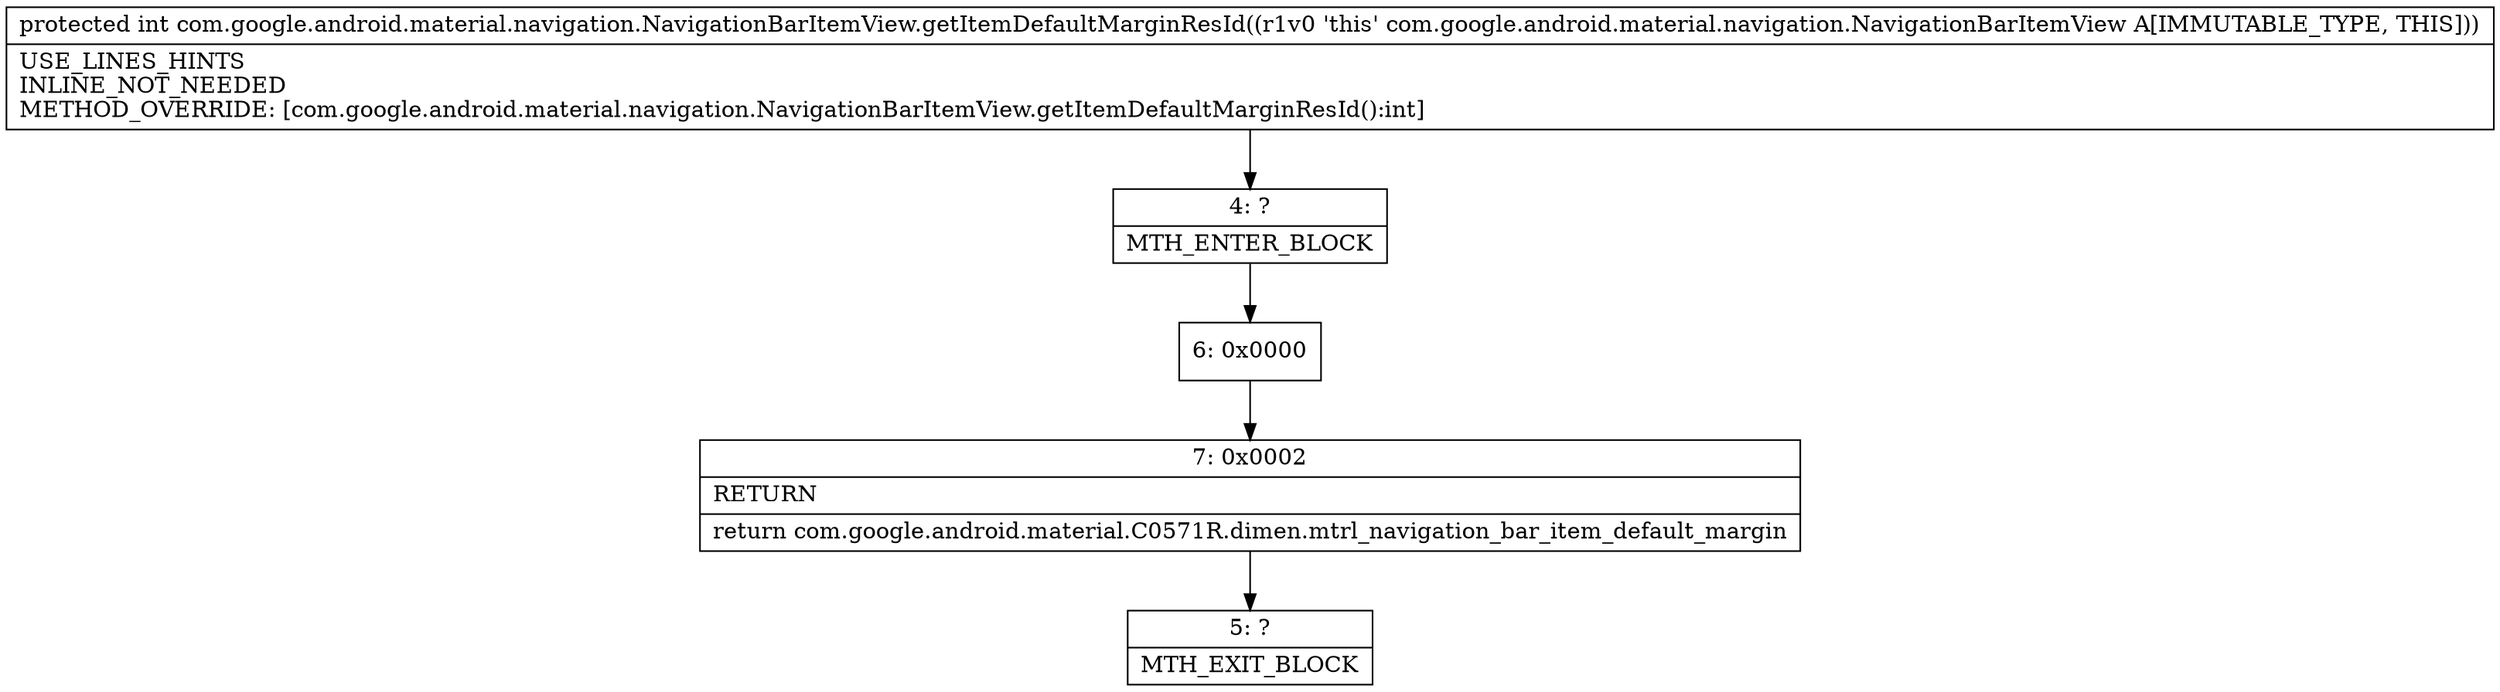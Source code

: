 digraph "CFG forcom.google.android.material.navigation.NavigationBarItemView.getItemDefaultMarginResId()I" {
Node_4 [shape=record,label="{4\:\ ?|MTH_ENTER_BLOCK\l}"];
Node_6 [shape=record,label="{6\:\ 0x0000}"];
Node_7 [shape=record,label="{7\:\ 0x0002|RETURN\l|return com.google.android.material.C0571R.dimen.mtrl_navigation_bar_item_default_margin\l}"];
Node_5 [shape=record,label="{5\:\ ?|MTH_EXIT_BLOCK\l}"];
MethodNode[shape=record,label="{protected int com.google.android.material.navigation.NavigationBarItemView.getItemDefaultMarginResId((r1v0 'this' com.google.android.material.navigation.NavigationBarItemView A[IMMUTABLE_TYPE, THIS]))  | USE_LINES_HINTS\lINLINE_NOT_NEEDED\lMETHOD_OVERRIDE: [com.google.android.material.navigation.NavigationBarItemView.getItemDefaultMarginResId():int]\l}"];
MethodNode -> Node_4;Node_4 -> Node_6;
Node_6 -> Node_7;
Node_7 -> Node_5;
}

